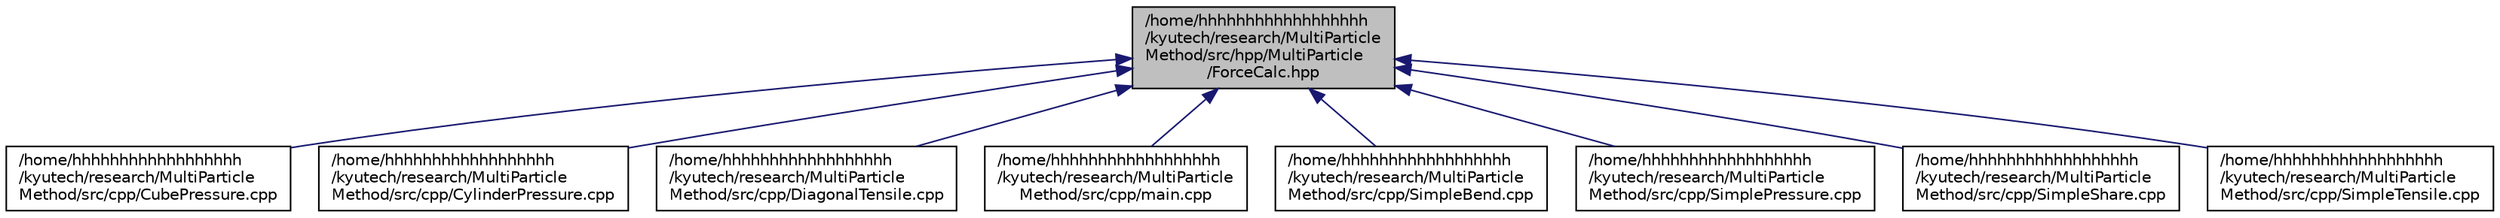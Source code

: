 digraph "/home/hhhhhhhhhhhhhhhhhh/kyutech/research/MultiParticleMethod/src/hpp/MultiParticle/ForceCalc.hpp"
{
 // LATEX_PDF_SIZE
  edge [fontname="Helvetica",fontsize="10",labelfontname="Helvetica",labelfontsize="10"];
  node [fontname="Helvetica",fontsize="10",shape=record];
  Node1 [label="/home/hhhhhhhhhhhhhhhhhh\l/kyutech/research/MultiParticle\lMethod/src/hpp/MultiParticle\l/ForceCalc.hpp",height=0.2,width=0.4,color="black", fillcolor="grey75", style="filled", fontcolor="black",tooltip="各粒子に作用する力を計算する"];
  Node1 -> Node2 [dir="back",color="midnightblue",fontsize="10",style="solid",fontname="Helvetica"];
  Node2 [label="/home/hhhhhhhhhhhhhhhhhh\l/kyutech/research/MultiParticle\lMethod/src/cpp/CubePressure.cpp",height=0.2,width=0.4,color="black", fillcolor="white", style="filled",URL="$CubePressure_8cpp.html",tooltip="立方体に対して圧力をかけた場合の解析を行う場合に使用する"];
  Node1 -> Node3 [dir="back",color="midnightblue",fontsize="10",style="solid",fontname="Helvetica"];
  Node3 [label="/home/hhhhhhhhhhhhhhhhhh\l/kyutech/research/MultiParticle\lMethod/src/cpp/CylinderPressure.cpp",height=0.2,width=0.4,color="black", fillcolor="white", style="filled",URL="$CylinderPressure_8cpp.html",tooltip=" "];
  Node1 -> Node4 [dir="back",color="midnightblue",fontsize="10",style="solid",fontname="Helvetica"];
  Node4 [label="/home/hhhhhhhhhhhhhhhhhh\l/kyutech/research/MultiParticle\lMethod/src/cpp/DiagonalTensile.cpp",height=0.2,width=0.4,color="black", fillcolor="white", style="filled",URL="$DiagonalTensile_8cpp.html",tooltip=" "];
  Node1 -> Node5 [dir="back",color="midnightblue",fontsize="10",style="solid",fontname="Helvetica"];
  Node5 [label="/home/hhhhhhhhhhhhhhhhhh\l/kyutech/research/MultiParticle\lMethod/src/cpp/main.cpp",height=0.2,width=0.4,color="black", fillcolor="white", style="filled",URL="$main_8cpp.html",tooltip="main関数があるファイル、エラー処理しか行わない"];
  Node1 -> Node6 [dir="back",color="midnightblue",fontsize="10",style="solid",fontname="Helvetica"];
  Node6 [label="/home/hhhhhhhhhhhhhhhhhh\l/kyutech/research/MultiParticle\lMethod/src/cpp/SimpleBend.cpp",height=0.2,width=0.4,color="black", fillcolor="white", style="filled",URL="$SimpleBend_8cpp.html",tooltip="単純曲げ"];
  Node1 -> Node7 [dir="back",color="midnightblue",fontsize="10",style="solid",fontname="Helvetica"];
  Node7 [label="/home/hhhhhhhhhhhhhhhhhh\l/kyutech/research/MultiParticle\lMethod/src/cpp/SimplePressure.cpp",height=0.2,width=0.4,color="black", fillcolor="white", style="filled",URL="$SimplePressure_8cpp.html",tooltip="4辺支持で圧力を作用"];
  Node1 -> Node8 [dir="back",color="midnightblue",fontsize="10",style="solid",fontname="Helvetica"];
  Node8 [label="/home/hhhhhhhhhhhhhhhhhh\l/kyutech/research/MultiParticle\lMethod/src/cpp/SimpleShare.cpp",height=0.2,width=0.4,color="black", fillcolor="white", style="filled",URL="$SimpleShare_8cpp.html",tooltip="単純せん断"];
  Node1 -> Node9 [dir="back",color="midnightblue",fontsize="10",style="solid",fontname="Helvetica"];
  Node9 [label="/home/hhhhhhhhhhhhhhhhhh\l/kyutech/research/MultiParticle\lMethod/src/cpp/SimpleTensile.cpp",height=0.2,width=0.4,color="black", fillcolor="white", style="filled",URL="$SimpleTensile_8cpp.html",tooltip="単純引張"];
}
